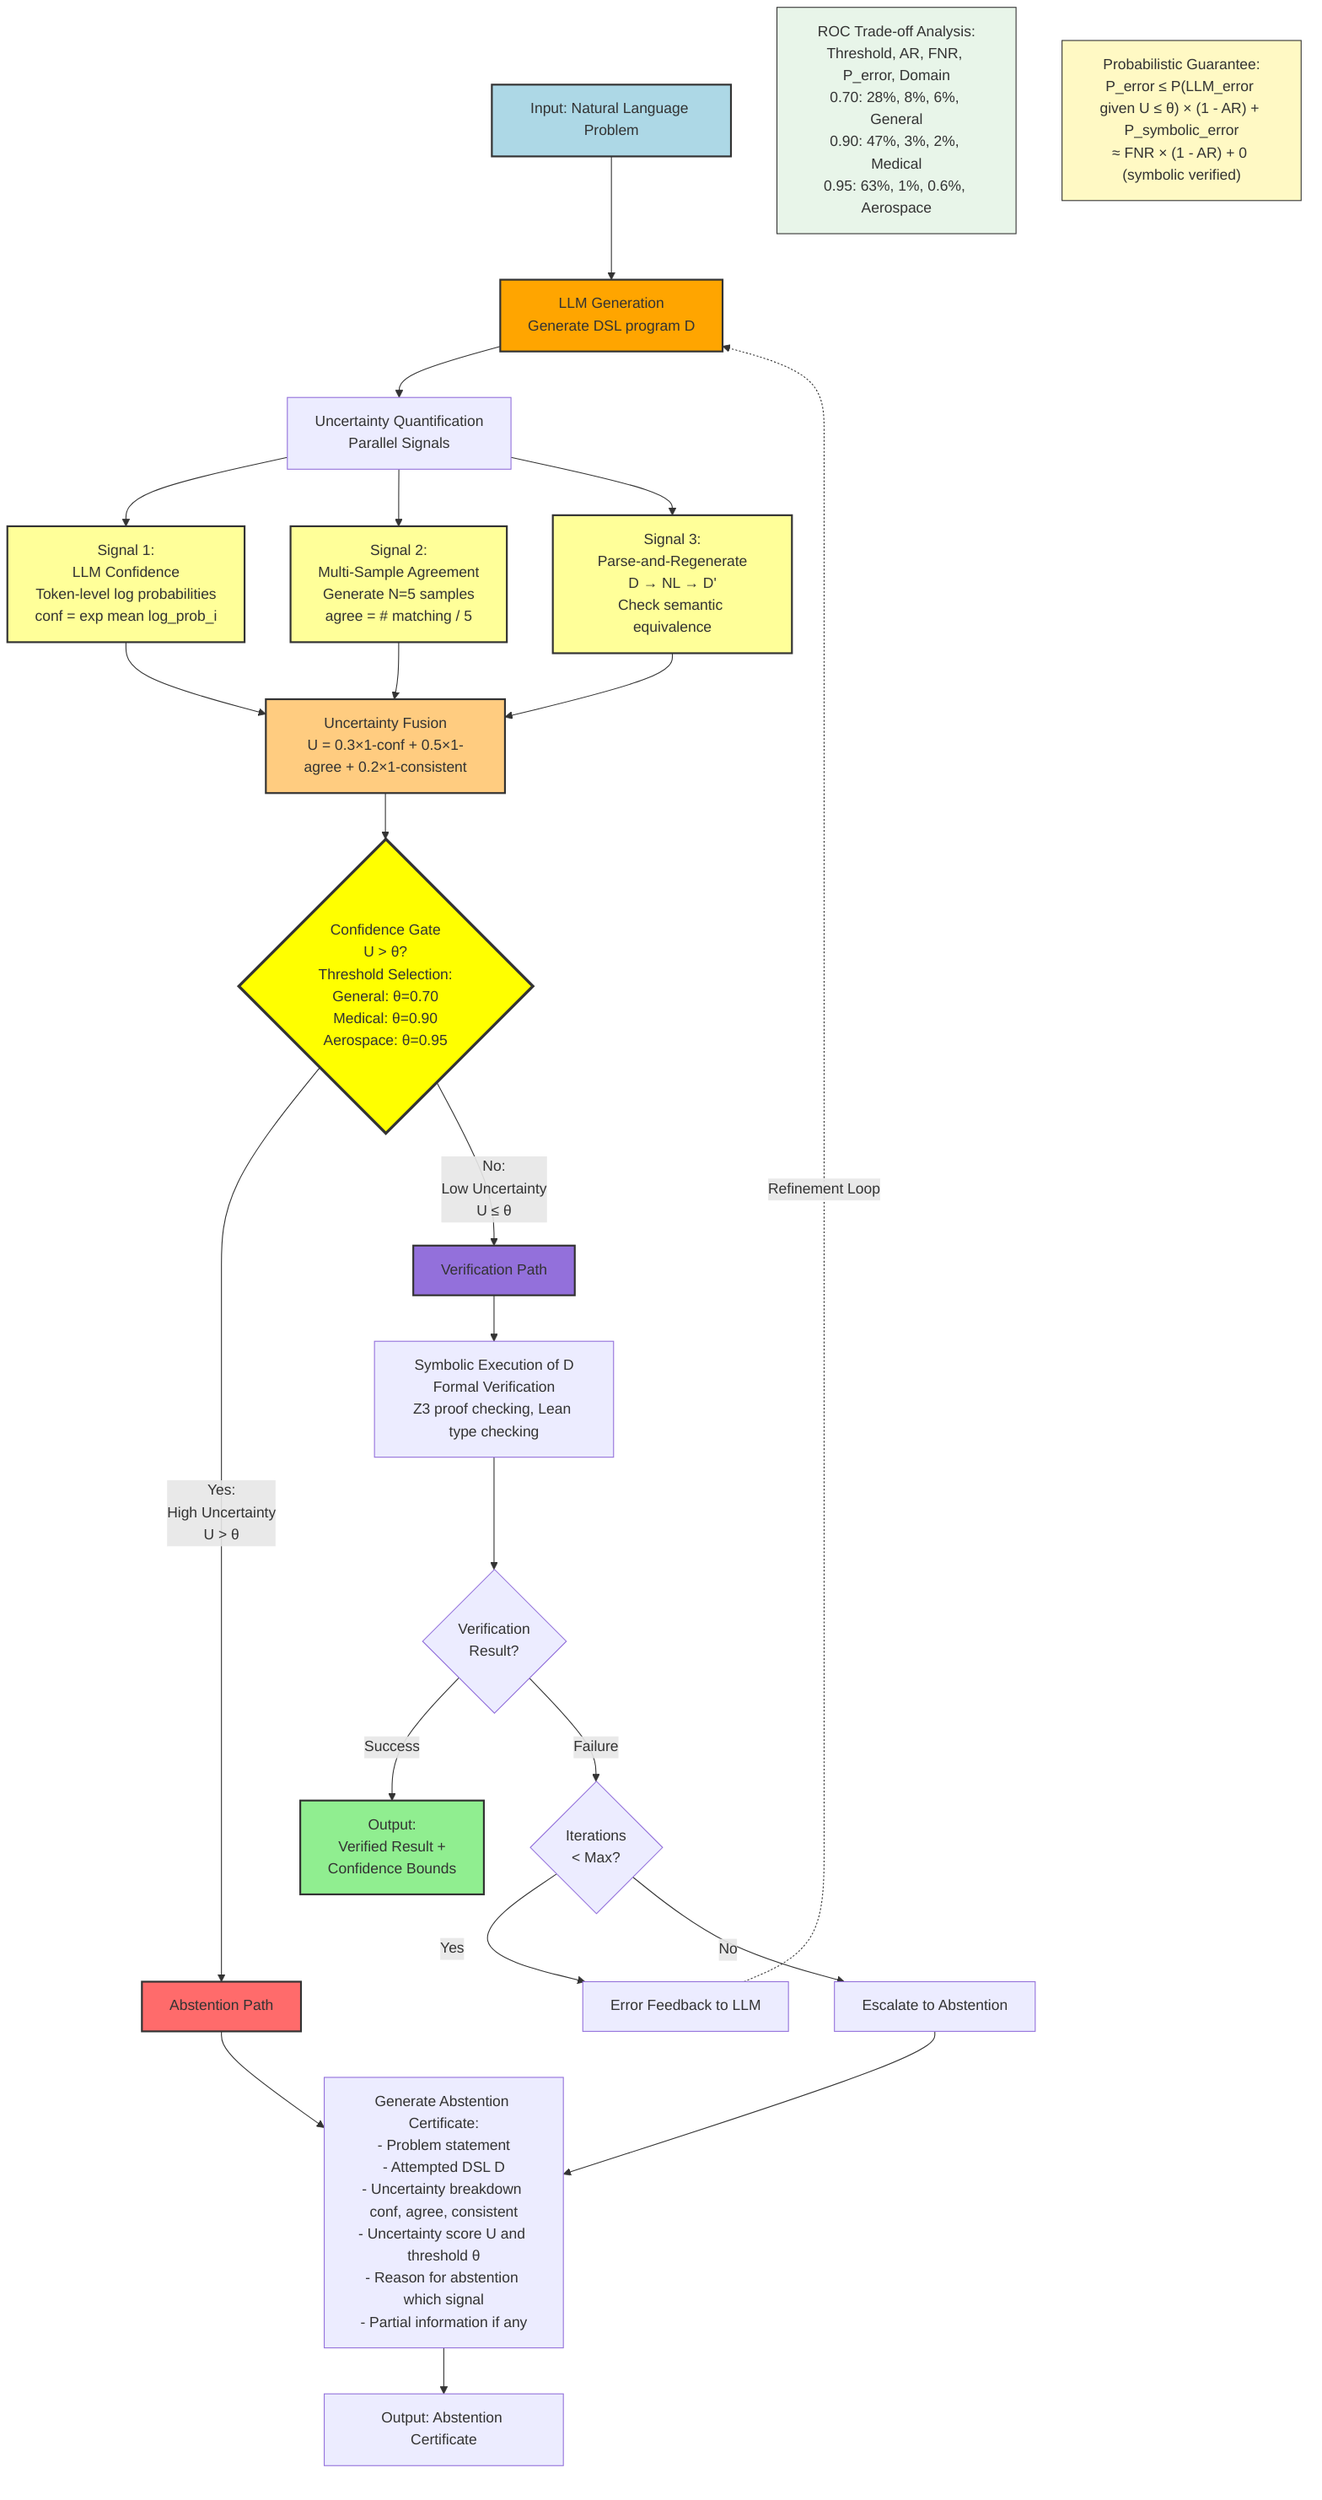 flowchart TD
    A[Input: Natural Language Problem] --> B[LLM Generation<br/>Generate DSL program D]

    B --> C[Uncertainty Quantification<br/>Parallel Signals]

    C --> C1[Signal 1:<br/>LLM Confidence<br/>Token-level log probabilities<br/>conf = exp mean log_prob_i]
    C --> C2[Signal 2:<br/>Multi-Sample Agreement<br/>Generate N=5 samples<br/>agree = # matching / 5]
    C --> C3[Signal 3:<br/>Parse-and-Regenerate<br/>D → NL → D'<br/>Check semantic equivalence]

    C1 --> D[Uncertainty Fusion<br/>U = 0.3×1-conf + 0.5×1-agree + 0.2×1-consistent]
    C2 --> D
    C3 --> D

    D --> E{Confidence Gate<br/>U > θ?<br/>Threshold Selection:<br/>General: θ=0.70<br/>Medical: θ=0.90<br/>Aerospace: θ=0.95}

    E -->|Yes:<br/>High Uncertainty<br/>U > θ| F[Abstention Path]
    E -->|No:<br/>Low Uncertainty<br/>U ≤ θ| G[Verification Path]

    F --> F1[Generate Abstention Certificate:<br/>- Problem statement<br/>- Attempted DSL D<br/>- Uncertainty breakdown conf, agree, consistent<br/>- Uncertainty score U and threshold θ<br/>- Reason for abstention which signal<br/>- Partial information if any]

    F1 --> F2[Output: Abstention Certificate]

    G --> G1[Symbolic Execution of D<br/>Formal Verification<br/>Z3 proof checking, Lean type checking]

    G1 --> H{Verification<br/>Result?}

    H -->|Success| I[Output:<br/>Verified Result +<br/>Confidence Bounds]
    H -->|Failure| J{Iterations<br/>< Max?}

    J -->|Yes| K[Error Feedback to LLM]
    J -->|No| L[Escalate to Abstention]

    K -.->|Refinement Loop| B
    L --> F1

    M["ROC Trade-off Analysis:<br/>Threshold, AR, FNR, P_error, Domain<br/>0.70: 28%, 8%, 6%, General<br/>0.90: 47%, 3%, 2%, Medical<br/>0.95: 63%, 1%, 0.6%, Aerospace"]

    N["Probabilistic Guarantee:<br/>P_error ≤ P(LLM_error given U ≤ θ) × (1 - AR) + P_symbolic_error<br/>≈ FNR × (1 - AR) + 0 (symbolic verified)"]

    style A fill:#ADD8E6,stroke:#333,stroke-width:2px
    style B fill:#FFA500,stroke:#333,stroke-width:2px
    style C1 fill:#FFFF99,stroke:#333,stroke-width:2px
    style C2 fill:#FFFF99,stroke:#333,stroke-width:2px
    style C3 fill:#FFFF99,stroke:#333,stroke-width:2px
    style D fill:#FFCC80,stroke:#333,stroke-width:2px
    style E fill:#FFFF00,stroke:#333,stroke-width:3px
    style F fill:#FF6B6B,stroke:#333,stroke-width:2px
    style G fill:#9370DB,stroke:#333,stroke-width:2px
    style I fill:#90EE90,stroke:#333,stroke-width:2px
    style M fill:#E8F5E9,stroke:#333,stroke-width:1px
    style N fill:#FFF9C4,stroke:#333,stroke-width:1px